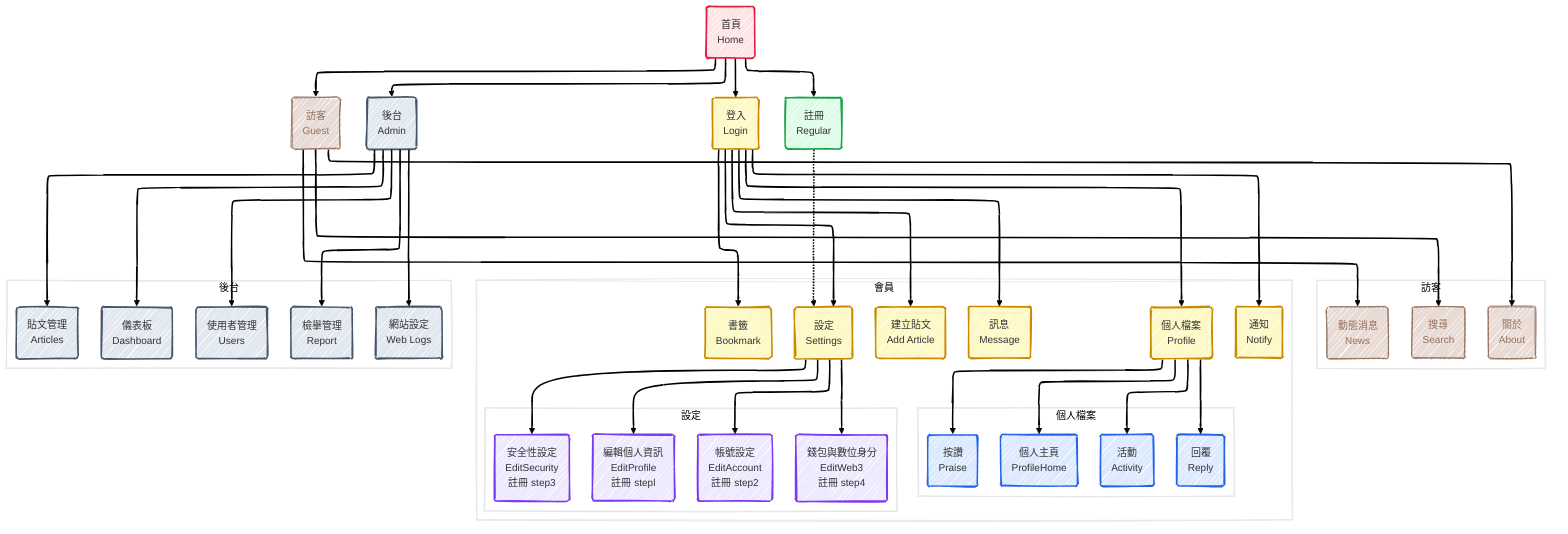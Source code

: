 ---
config:
  theme: neo
  look: handDrawn
  layout: elk
---
graph TD
    %% Styling
    classDef pink fill:#ffe4e6,stroke:#e11d48,stroke-width:2px;
    classDef yellow fill:#fef9c3,stroke:#ca8a04,stroke-width:2px;
    classDef green fill:#dcfce7,stroke:#16a34a,stroke-width:2px;
    classDef blue fill:#dbeafe,stroke:#2563eb,stroke-width:2px;
    classDef orange fill:#ffedd5,stroke:#f97316,stroke-width:2px;
    classDef purple fill:#ede9fe,stroke:#7c3aed,stroke-width:2px;
    classDef gray fill:#e2e8f0,stroke:#475569,stroke-width:2px;
    classDef brown fill:#FFE0B2, color:#97705D, fill:#E8DAD4, background-color:#E8DAD4, stroke:#97705D, border-color:#97705D

    %% Nodes
    Home(首頁<br>Home)
    Guest(訪客<br>Guest)
    Admin(後台<br>Admin)

    Search(搜尋<br>Search)
    About(關於<br>About)
    News(動態消息<br>News)

    Login(登入<br>Login)
    Regular(註冊<br>Regular)

    Dashboard(儀表板<br>Dashboard)
    Users(使用者管理<br>Users)
    Articles(貼文管理<br>Articles)
    Report(檢擧管理<br>Report)
    WebLogs(網站設定<br>Web Logs)

    AddArticle(建立貼文<br>Add Article)
    Notify(通知<br>Notify)
    Message(訊息<br>Message)
    Bookmark(書籤<br>Bookmark)
    Profile(個人檔案<br>Profile)
    Settings(設定<br>Settings)

    ProfileHome(個人主頁<br>ProfileHome)
    Activity(活動<br>Activity)
    Praise(按讚<br>Praise)
    Reply(回覆<br>Reply)

    EditProfile(編輯個人資訊<br>EditProfile<br>註冊 stepl)
    EditAccount(帳號設定<br>EditAccount<br>註冊 step2)
    EditSecurity(安全性設定<br>EditSecurity<br>註冊 step3)
    EditWeb3(錢包與數位身分<br>EditWeb3<br>註冊 step4)

    %% Group
    Home --> Guest
    Home --> Login
    Home --> Regular
    Home --> Admin

    Guest --> Search
    Guest --> About
    Guest --> News
    subgraph "訪客"
      Search
      About
      News
    end

    Login --> AddArticle
    Login --> Notify
    Login --> Message
    Login --> Bookmark
    Login --> Profile
    Login --> Settings
    subgraph "會員"
      AddArticle
      Notify
      Message
      Bookmark
      Profile
      Settings

      Profile --> ProfileHome
      Profile --> Activity
      Profile --> Praise
      Profile --> Reply
      subgraph "個人檔案"
        ProfileHome
        Activity
        Praise
        Reply
      end
      
      Settings --> EditProfile
      Settings --> EditAccount
      Settings --> EditSecurity
      Settings --> EditWeb3
      subgraph "設定"
        EditProfile
        EditAccount
        EditSecurity
        EditWeb3
      end
    end

    Admin --> Dashboard
    Admin --> Users
    Admin --> Articles
    Admin --> Report
    Admin --> WebLogs
    subgraph "後台"
      Dashboard
      Users
      Articles
      Report
      WebLogs
    end

    Regular -.-> Settings

    %% %% Apply styles
    class Home pink
    class Guest,Search,About,News brown
    class Login,AddArticle,Notify,Message,Bookmark,Profile,Settings yellow
    class ProfileHome,Activity,Praise,Reply blue
    class Regular green
    class EditProfile,EditAccount,EditSecurity,EditWeb3 purple
    class Admin,Dashboard,Users,Articles,Report,WebLogs gray